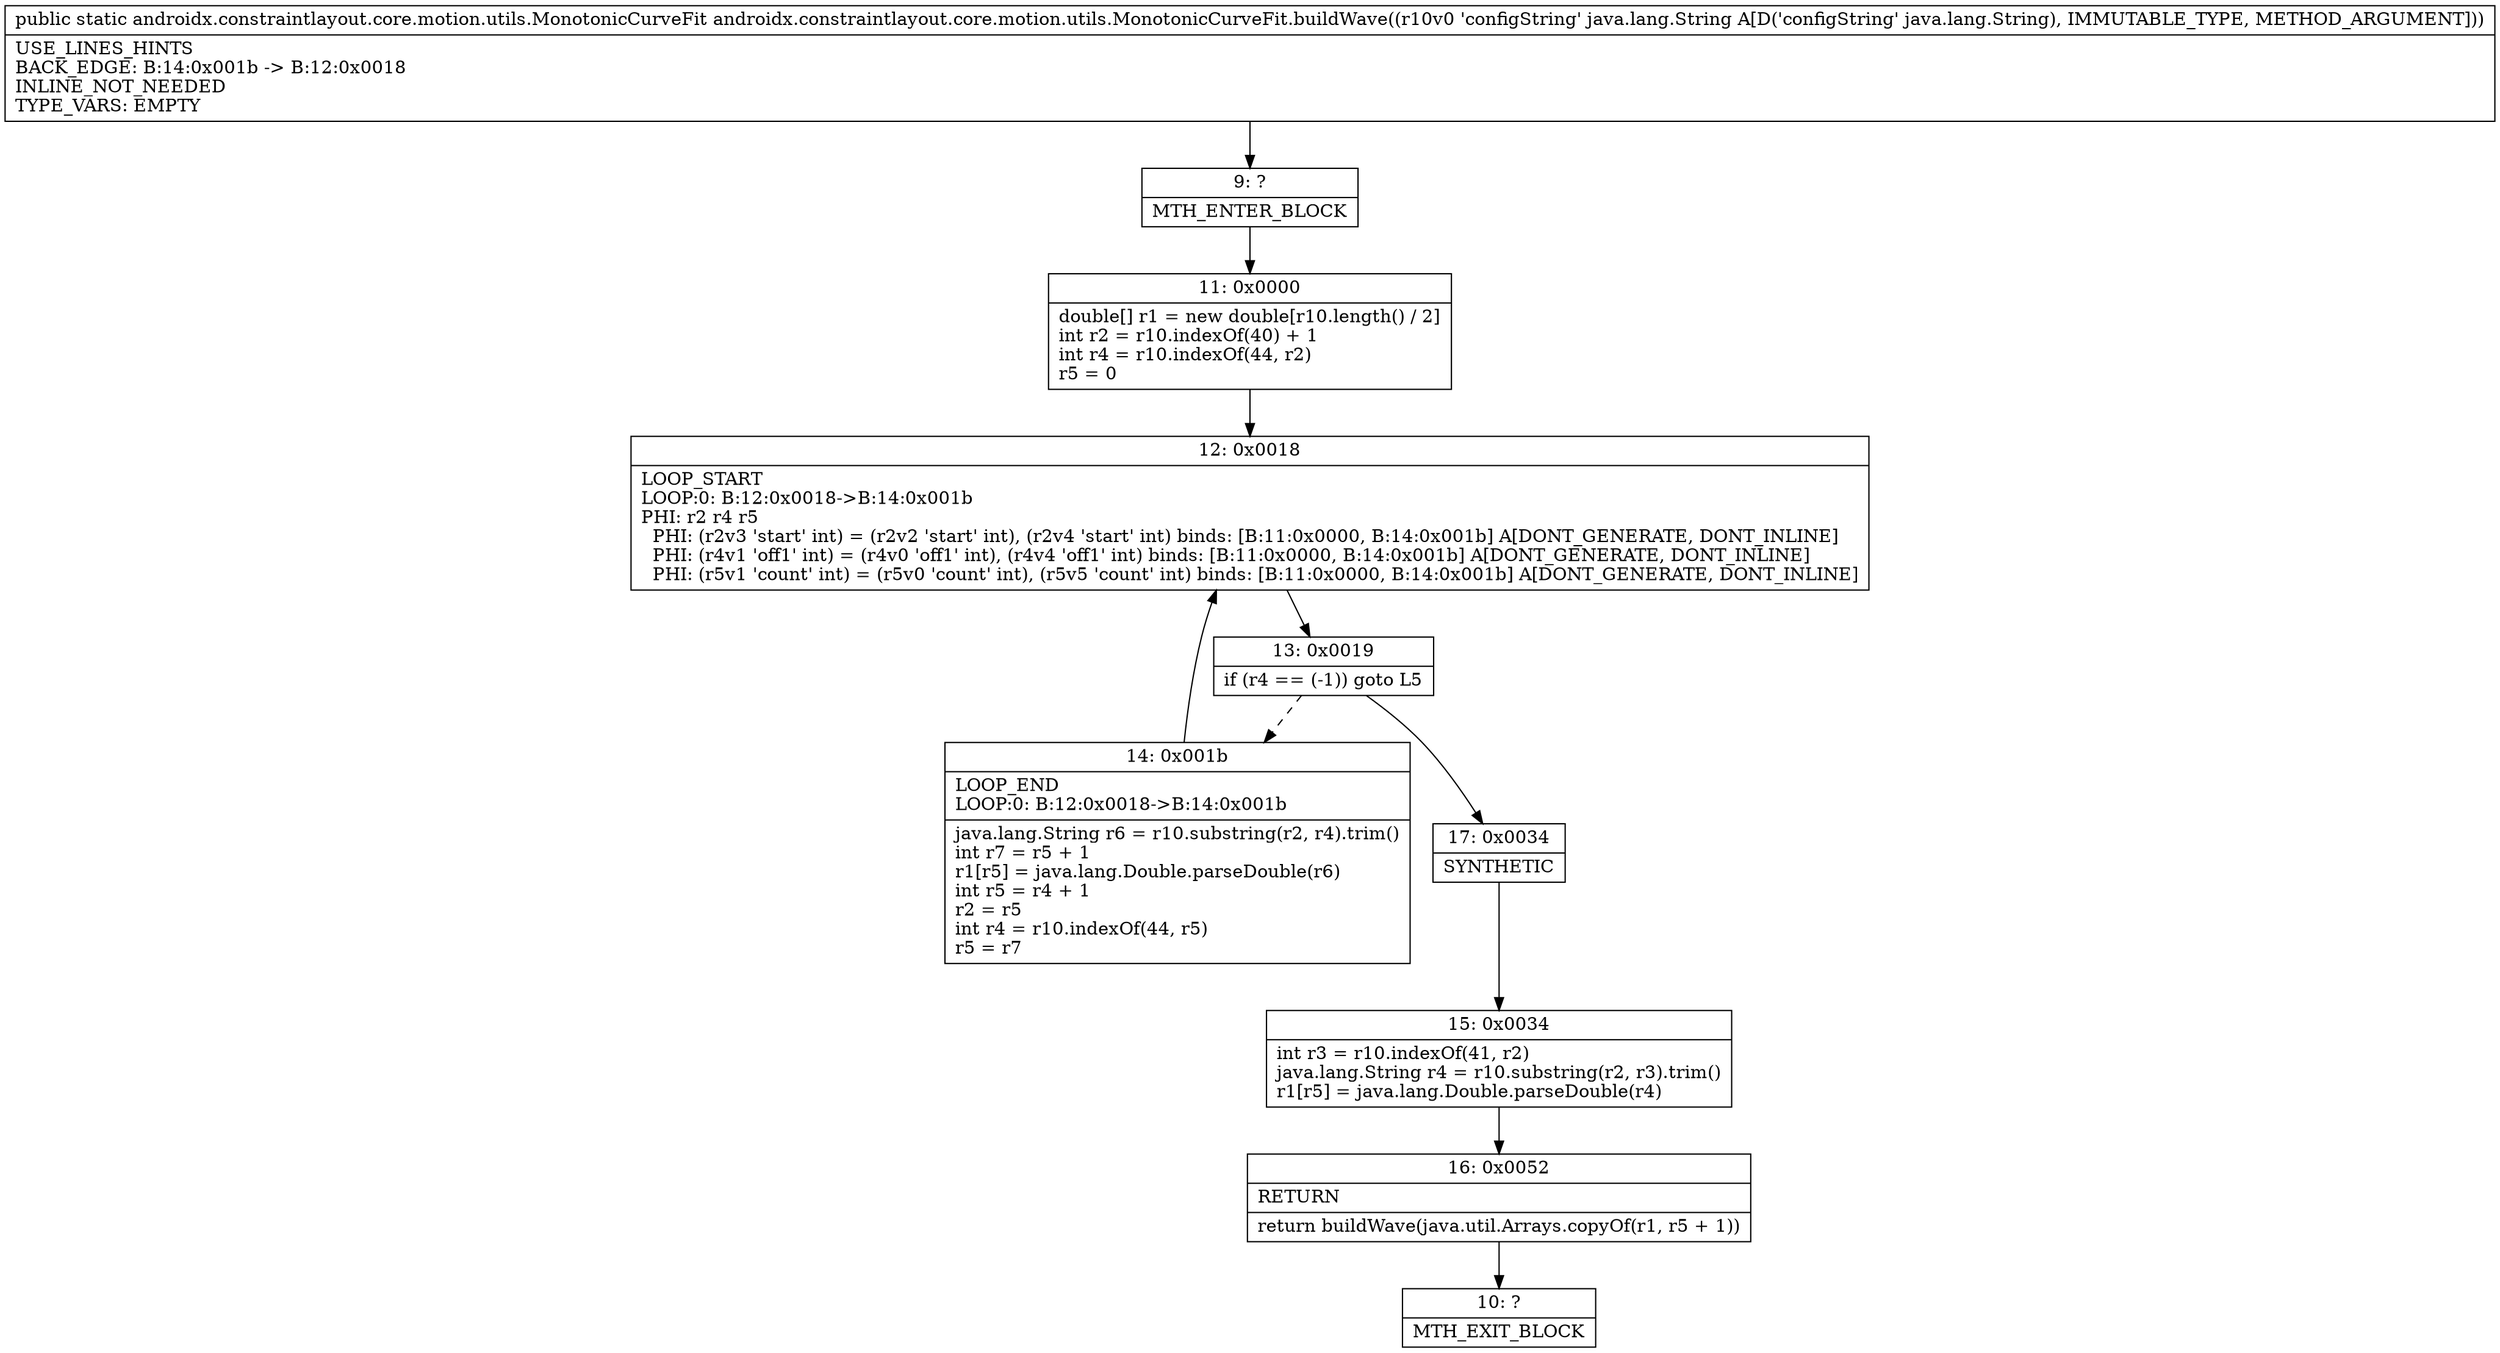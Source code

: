 digraph "CFG forandroidx.constraintlayout.core.motion.utils.MonotonicCurveFit.buildWave(Ljava\/lang\/String;)Landroidx\/constraintlayout\/core\/motion\/utils\/MonotonicCurveFit;" {
Node_9 [shape=record,label="{9\:\ ?|MTH_ENTER_BLOCK\l}"];
Node_11 [shape=record,label="{11\:\ 0x0000|double[] r1 = new double[r10.length() \/ 2]\lint r2 = r10.indexOf(40) + 1\lint r4 = r10.indexOf(44, r2)\lr5 = 0\l}"];
Node_12 [shape=record,label="{12\:\ 0x0018|LOOP_START\lLOOP:0: B:12:0x0018\-\>B:14:0x001b\lPHI: r2 r4 r5 \l  PHI: (r2v3 'start' int) = (r2v2 'start' int), (r2v4 'start' int) binds: [B:11:0x0000, B:14:0x001b] A[DONT_GENERATE, DONT_INLINE]\l  PHI: (r4v1 'off1' int) = (r4v0 'off1' int), (r4v4 'off1' int) binds: [B:11:0x0000, B:14:0x001b] A[DONT_GENERATE, DONT_INLINE]\l  PHI: (r5v1 'count' int) = (r5v0 'count' int), (r5v5 'count' int) binds: [B:11:0x0000, B:14:0x001b] A[DONT_GENERATE, DONT_INLINE]\l}"];
Node_13 [shape=record,label="{13\:\ 0x0019|if (r4 == (\-1)) goto L5\l}"];
Node_14 [shape=record,label="{14\:\ 0x001b|LOOP_END\lLOOP:0: B:12:0x0018\-\>B:14:0x001b\l|java.lang.String r6 = r10.substring(r2, r4).trim()\lint r7 = r5 + 1\lr1[r5] = java.lang.Double.parseDouble(r6)\lint r5 = r4 + 1\lr2 = r5\lint r4 = r10.indexOf(44, r5)\lr5 = r7\l}"];
Node_17 [shape=record,label="{17\:\ 0x0034|SYNTHETIC\l}"];
Node_15 [shape=record,label="{15\:\ 0x0034|int r3 = r10.indexOf(41, r2)\ljava.lang.String r4 = r10.substring(r2, r3).trim()\lr1[r5] = java.lang.Double.parseDouble(r4)\l}"];
Node_16 [shape=record,label="{16\:\ 0x0052|RETURN\l|return buildWave(java.util.Arrays.copyOf(r1, r5 + 1))\l}"];
Node_10 [shape=record,label="{10\:\ ?|MTH_EXIT_BLOCK\l}"];
MethodNode[shape=record,label="{public static androidx.constraintlayout.core.motion.utils.MonotonicCurveFit androidx.constraintlayout.core.motion.utils.MonotonicCurveFit.buildWave((r10v0 'configString' java.lang.String A[D('configString' java.lang.String), IMMUTABLE_TYPE, METHOD_ARGUMENT]))  | USE_LINES_HINTS\lBACK_EDGE: B:14:0x001b \-\> B:12:0x0018\lINLINE_NOT_NEEDED\lTYPE_VARS: EMPTY\l}"];
MethodNode -> Node_9;Node_9 -> Node_11;
Node_11 -> Node_12;
Node_12 -> Node_13;
Node_13 -> Node_14[style=dashed];
Node_13 -> Node_17;
Node_14 -> Node_12;
Node_17 -> Node_15;
Node_15 -> Node_16;
Node_16 -> Node_10;
}


